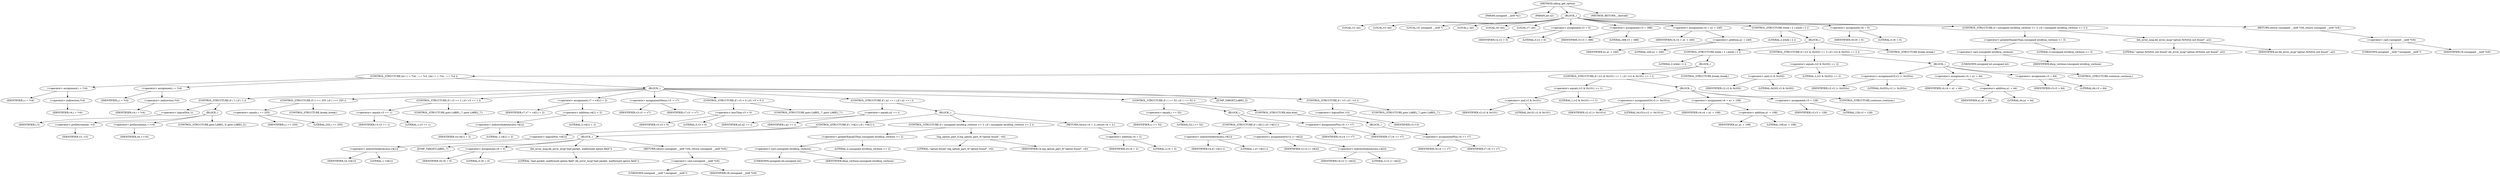 digraph udhcp_get_option {  
"1000107" [label = "(METHOD,udhcp_get_option)" ]
"1000108" [label = "(PARAM,unsigned __int8 *a1)" ]
"1000109" [label = "(PARAM,int a2)" ]
"1000110" [label = "(BLOCK,,)" ]
"1000111" [label = "(LOCAL,v2: int)" ]
"1000112" [label = "(LOCAL,v3: int)" ]
"1000113" [label = "(LOCAL,v4: unsigned __int8 *)" ]
"1000114" [label = "(LOCAL,i: int)" ]
"1000115" [label = "(LOCAL,v6: int)" ]
"1000116" [label = "(LOCAL,v7: int)" ]
"1000117" [label = "(<operator>.assignment,v2 = 0)" ]
"1000118" [label = "(IDENTIFIER,v2,v2 = 0)" ]
"1000119" [label = "(LITERAL,0,v2 = 0)" ]
"1000120" [label = "(<operator>.assignment,v3 = 388)" ]
"1000121" [label = "(IDENTIFIER,v3,v3 = 388)" ]
"1000122" [label = "(LITERAL,388,v3 = 388)" ]
"1000123" [label = "(<operator>.assignment,v4 = a1 + 240)" ]
"1000124" [label = "(IDENTIFIER,v4,v4 = a1 + 240)" ]
"1000125" [label = "(<operator>.addition,a1 + 240)" ]
"1000126" [label = "(IDENTIFIER,a1,a1 + 240)" ]
"1000127" [label = "(LITERAL,240,a1 + 240)" ]
"1000128" [label = "(CONTROL_STRUCTURE,while ( 2 ),while ( 2 ))" ]
"1000129" [label = "(LITERAL,2,while ( 2 ))" ]
"1000130" [label = "(BLOCK,,)" ]
"1000131" [label = "(CONTROL_STRUCTURE,while ( 2 ),while ( 2 ))" ]
"1000132" [label = "(LITERAL,2,while ( 2 ))" ]
"1000133" [label = "(BLOCK,,)" ]
"1000134" [label = "(CONTROL_STRUCTURE,for ( i = *v4; ; i = *v4 ),for ( i = *v4; ; i = *v4 ))" ]
"1000135" [label = "(<operator>.assignment,i = *v4)" ]
"1000136" [label = "(IDENTIFIER,i,i = *v4)" ]
"1000137" [label = "(<operator>.indirection,*v4)" ]
"1000138" [label = "(IDENTIFIER,v4,i = *v4)" ]
"1000139" [label = "(<operator>.assignment,i = *v4)" ]
"1000140" [label = "(IDENTIFIER,i,i = *v4)" ]
"1000141" [label = "(<operator>.indirection,*v4)" ]
"1000142" [label = "(IDENTIFIER,v4,i = *v4)" ]
"1000143" [label = "(BLOCK,,)" ]
"1000144" [label = "(CONTROL_STRUCTURE,if ( !i ),if ( !i ))" ]
"1000145" [label = "(<operator>.logicalNot,!i)" ]
"1000146" [label = "(IDENTIFIER,i,!i)" ]
"1000147" [label = "(BLOCK,,)" ]
"1000148" [label = "(<operator>.preDecrement,--v3)" ]
"1000149" [label = "(IDENTIFIER,v3,--v3)" ]
"1000150" [label = "(<operator>.preIncrement,++v4)" ]
"1000151" [label = "(IDENTIFIER,v4,++v4)" ]
"1000152" [label = "(CONTROL_STRUCTURE,goto LABEL_5;,goto LABEL_5;)" ]
"1000153" [label = "(CONTROL_STRUCTURE,if ( i == 255 ),if ( i == 255 ))" ]
"1000154" [label = "(<operator>.equals,i == 255)" ]
"1000155" [label = "(IDENTIFIER,i,i == 255)" ]
"1000156" [label = "(LITERAL,255,i == 255)" ]
"1000157" [label = "(CONTROL_STRUCTURE,break;,break;)" ]
"1000158" [label = "(CONTROL_STRUCTURE,if ( v3 == 1 ),if ( v3 == 1 ))" ]
"1000159" [label = "(<operator>.equals,v3 == 1)" ]
"1000160" [label = "(IDENTIFIER,v3,v3 == 1)" ]
"1000161" [label = "(LITERAL,1,v3 == 1)" ]
"1000162" [label = "(CONTROL_STRUCTURE,goto LABEL_7;,goto LABEL_7;)" ]
"1000163" [label = "(<operator>.assignment,v7 = v4[1] + 2)" ]
"1000164" [label = "(IDENTIFIER,v7,v7 = v4[1] + 2)" ]
"1000165" [label = "(<operator>.addition,v4[1] + 2)" ]
"1000166" [label = "(<operator>.indirectIndexAccess,v4[1])" ]
"1000167" [label = "(IDENTIFIER,v4,v4[1] + 2)" ]
"1000168" [label = "(LITERAL,1,v4[1] + 2)" ]
"1000169" [label = "(LITERAL,2,v4[1] + 2)" ]
"1000170" [label = "(<operator>.assignmentMinus,v3 -= v7)" ]
"1000171" [label = "(IDENTIFIER,v3,v3 -= v7)" ]
"1000172" [label = "(IDENTIFIER,v7,v3 -= v7)" ]
"1000173" [label = "(CONTROL_STRUCTURE,if ( v3 < 0 ),if ( v3 < 0 ))" ]
"1000174" [label = "(<operator>.lessThan,v3 < 0)" ]
"1000175" [label = "(IDENTIFIER,v3,v3 < 0)" ]
"1000176" [label = "(LITERAL,0,v3 < 0)" ]
"1000177" [label = "(CONTROL_STRUCTURE,goto LABEL_7;,goto LABEL_7;)" ]
"1000178" [label = "(CONTROL_STRUCTURE,if ( a2 == i ),if ( a2 == i ))" ]
"1000179" [label = "(<operator>.equals,a2 == i)" ]
"1000180" [label = "(IDENTIFIER,a2,a2 == i)" ]
"1000181" [label = "(IDENTIFIER,i,a2 == i)" ]
"1000182" [label = "(BLOCK,,)" ]
"1000183" [label = "(CONTROL_STRUCTURE,if ( !v4[1] ),if ( !v4[1] ))" ]
"1000184" [label = "(<operator>.logicalNot,!v4[1])" ]
"1000185" [label = "(<operator>.indirectIndexAccess,v4[1])" ]
"1000186" [label = "(IDENTIFIER,v4,!v4[1])" ]
"1000187" [label = "(LITERAL,1,!v4[1])" ]
"1000188" [label = "(BLOCK,,)" ]
"1000189" [label = "(JUMP_TARGET,LABEL_7)" ]
"1000190" [label = "(<operator>.assignment,v6 = 0)" ]
"1000191" [label = "(IDENTIFIER,v6,v6 = 0)" ]
"1000192" [label = "(LITERAL,0,v6 = 0)" ]
"1000193" [label = "(bb_error_msg,bb_error_msg(\"bad packet, malformed option field\"))" ]
"1000194" [label = "(LITERAL,\"bad packet, malformed option field\",bb_error_msg(\"bad packet, malformed option field\"))" ]
"1000195" [label = "(RETURN,return (unsigned __int8 *)v6;,return (unsigned __int8 *)v6;)" ]
"1000196" [label = "(<operator>.cast,(unsigned __int8 *)v6)" ]
"1000197" [label = "(UNKNOWN,unsigned __int8 *,unsigned __int8 *)" ]
"1000198" [label = "(IDENTIFIER,v6,(unsigned __int8 *)v6)" ]
"1000199" [label = "(CONTROL_STRUCTURE,if ( (unsigned int)dhcp_verbose >= 2 ),if ( (unsigned int)dhcp_verbose >= 2 ))" ]
"1000200" [label = "(<operator>.greaterEqualsThan,(unsigned int)dhcp_verbose >= 2)" ]
"1000201" [label = "(<operator>.cast,(unsigned int)dhcp_verbose)" ]
"1000202" [label = "(UNKNOWN,unsigned int,unsigned int)" ]
"1000203" [label = "(IDENTIFIER,dhcp_verbose,(unsigned int)dhcp_verbose)" ]
"1000204" [label = "(LITERAL,2,(unsigned int)dhcp_verbose >= 2)" ]
"1000205" [label = "(log_option_part_0,log_option_part_0(\"option found\", v4))" ]
"1000206" [label = "(LITERAL,\"option found\",log_option_part_0(\"option found\", v4))" ]
"1000207" [label = "(IDENTIFIER,v4,log_option_part_0(\"option found\", v4))" ]
"1000208" [label = "(RETURN,return v4 + 2;,return v4 + 2;)" ]
"1000209" [label = "(<operator>.addition,v4 + 2)" ]
"1000210" [label = "(IDENTIFIER,v4,v4 + 2)" ]
"1000211" [label = "(LITERAL,2,v4 + 2)" ]
"1000212" [label = "(CONTROL_STRUCTURE,if ( i == 52 ),if ( i == 52 ))" ]
"1000213" [label = "(<operator>.equals,i == 52)" ]
"1000214" [label = "(IDENTIFIER,i,i == 52)" ]
"1000215" [label = "(LITERAL,52,i == 52)" ]
"1000216" [label = "(BLOCK,,)" ]
"1000217" [label = "(CONTROL_STRUCTURE,if ( v4[1] ),if ( v4[1] ))" ]
"1000218" [label = "(<operator>.indirectIndexAccess,v4[1])" ]
"1000219" [label = "(IDENTIFIER,v4,if ( v4[1] ))" ]
"1000220" [label = "(LITERAL,1,if ( v4[1] ))" ]
"1000221" [label = "(<operators>.assignmentOr,v2 |= v4[2])" ]
"1000222" [label = "(IDENTIFIER,v2,v2 |= v4[2])" ]
"1000223" [label = "(<operator>.indirectIndexAccess,v4[2])" ]
"1000224" [label = "(IDENTIFIER,v4,v2 |= v4[2])" ]
"1000225" [label = "(LITERAL,2,v2 |= v4[2])" ]
"1000226" [label = "(<operator>.assignmentPlus,v4 += v7)" ]
"1000227" [label = "(IDENTIFIER,v4,v4 += v7)" ]
"1000228" [label = "(IDENTIFIER,v7,v4 += v7)" ]
"1000229" [label = "(CONTROL_STRUCTURE,else,else)" ]
"1000230" [label = "(BLOCK,,)" ]
"1000231" [label = "(<operator>.assignmentPlus,v4 += v7)" ]
"1000232" [label = "(IDENTIFIER,v4,v4 += v7)" ]
"1000233" [label = "(IDENTIFIER,v7,v4 += v7)" ]
"1000234" [label = "(JUMP_TARGET,LABEL_5)" ]
"1000235" [label = "(CONTROL_STRUCTURE,if ( !v3 ),if ( !v3 ))" ]
"1000236" [label = "(<operator>.logicalNot,!v3)" ]
"1000237" [label = "(IDENTIFIER,v3,!v3)" ]
"1000238" [label = "(CONTROL_STRUCTURE,goto LABEL_7;,goto LABEL_7;)" ]
"1000239" [label = "(CONTROL_STRUCTURE,if ( (v2 & 0x101) == 1 ),if ( (v2 & 0x101) == 1 ))" ]
"1000240" [label = "(<operator>.equals,(v2 & 0x101) == 1)" ]
"1000241" [label = "(<operator>.and,v2 & 0x101)" ]
"1000242" [label = "(IDENTIFIER,v2,v2 & 0x101)" ]
"1000243" [label = "(LITERAL,0x101,v2 & 0x101)" ]
"1000244" [label = "(LITERAL,1,(v2 & 0x101) == 1)" ]
"1000245" [label = "(BLOCK,,)" ]
"1000246" [label = "(<operators>.assignmentOr,v2 |= 0x101u)" ]
"1000247" [label = "(IDENTIFIER,v2,v2 |= 0x101u)" ]
"1000248" [label = "(LITERAL,0x101u,v2 |= 0x101u)" ]
"1000249" [label = "(<operator>.assignment,v4 = a1 + 108)" ]
"1000250" [label = "(IDENTIFIER,v4,v4 = a1 + 108)" ]
"1000251" [label = "(<operator>.addition,a1 + 108)" ]
"1000252" [label = "(IDENTIFIER,a1,a1 + 108)" ]
"1000253" [label = "(LITERAL,108,a1 + 108)" ]
"1000254" [label = "(<operator>.assignment,v3 = 128)" ]
"1000255" [label = "(IDENTIFIER,v3,v3 = 128)" ]
"1000256" [label = "(LITERAL,128,v3 = 128)" ]
"1000257" [label = "(CONTROL_STRUCTURE,continue;,continue;)" ]
"1000258" [label = "(CONTROL_STRUCTURE,break;,break;)" ]
"1000259" [label = "(CONTROL_STRUCTURE,if ( (v2 & 0x202) == 2 ),if ( (v2 & 0x202) == 2 ))" ]
"1000260" [label = "(<operator>.equals,(v2 & 0x202) == 2)" ]
"1000261" [label = "(<operator>.and,v2 & 0x202)" ]
"1000262" [label = "(IDENTIFIER,v2,v2 & 0x202)" ]
"1000263" [label = "(LITERAL,0x202,v2 & 0x202)" ]
"1000264" [label = "(LITERAL,2,(v2 & 0x202) == 2)" ]
"1000265" [label = "(BLOCK,,)" ]
"1000266" [label = "(<operators>.assignmentOr,v2 |= 0x202u)" ]
"1000267" [label = "(IDENTIFIER,v2,v2 |= 0x202u)" ]
"1000268" [label = "(LITERAL,0x202u,v2 |= 0x202u)" ]
"1000269" [label = "(<operator>.assignment,v4 = a1 + 44)" ]
"1000270" [label = "(IDENTIFIER,v4,v4 = a1 + 44)" ]
"1000271" [label = "(<operator>.addition,a1 + 44)" ]
"1000272" [label = "(IDENTIFIER,a1,a1 + 44)" ]
"1000273" [label = "(LITERAL,44,a1 + 44)" ]
"1000274" [label = "(<operator>.assignment,v3 = 64)" ]
"1000275" [label = "(IDENTIFIER,v3,v3 = 64)" ]
"1000276" [label = "(LITERAL,64,v3 = 64)" ]
"1000277" [label = "(CONTROL_STRUCTURE,continue;,continue;)" ]
"1000278" [label = "(CONTROL_STRUCTURE,break;,break;)" ]
"1000279" [label = "(<operator>.assignment,v6 = 0)" ]
"1000280" [label = "(IDENTIFIER,v6,v6 = 0)" ]
"1000281" [label = "(LITERAL,0,v6 = 0)" ]
"1000282" [label = "(CONTROL_STRUCTURE,if ( (unsigned int)dhcp_verbose >= 3 ),if ( (unsigned int)dhcp_verbose >= 3 ))" ]
"1000283" [label = "(<operator>.greaterEqualsThan,(unsigned int)dhcp_verbose >= 3)" ]
"1000284" [label = "(<operator>.cast,(unsigned int)dhcp_verbose)" ]
"1000285" [label = "(UNKNOWN,unsigned int,unsigned int)" ]
"1000286" [label = "(IDENTIFIER,dhcp_verbose,(unsigned int)dhcp_verbose)" ]
"1000287" [label = "(LITERAL,3,(unsigned int)dhcp_verbose >= 3)" ]
"1000288" [label = "(bb_error_msg,bb_error_msg(\"option 0x%02x not found\", a2))" ]
"1000289" [label = "(LITERAL,\"option 0x%02x not found\",bb_error_msg(\"option 0x%02x not found\", a2))" ]
"1000290" [label = "(IDENTIFIER,a2,bb_error_msg(\"option 0x%02x not found\", a2))" ]
"1000291" [label = "(RETURN,return (unsigned __int8 *)v6;,return (unsigned __int8 *)v6;)" ]
"1000292" [label = "(<operator>.cast,(unsigned __int8 *)v6)" ]
"1000293" [label = "(UNKNOWN,unsigned __int8 *,unsigned __int8 *)" ]
"1000294" [label = "(IDENTIFIER,v6,(unsigned __int8 *)v6)" ]
"1000295" [label = "(METHOD_RETURN,__fastcall)" ]
  "1000107" -> "1000108" 
  "1000107" -> "1000109" 
  "1000107" -> "1000110" 
  "1000107" -> "1000295" 
  "1000110" -> "1000111" 
  "1000110" -> "1000112" 
  "1000110" -> "1000113" 
  "1000110" -> "1000114" 
  "1000110" -> "1000115" 
  "1000110" -> "1000116" 
  "1000110" -> "1000117" 
  "1000110" -> "1000120" 
  "1000110" -> "1000123" 
  "1000110" -> "1000128" 
  "1000110" -> "1000279" 
  "1000110" -> "1000282" 
  "1000110" -> "1000291" 
  "1000117" -> "1000118" 
  "1000117" -> "1000119" 
  "1000120" -> "1000121" 
  "1000120" -> "1000122" 
  "1000123" -> "1000124" 
  "1000123" -> "1000125" 
  "1000125" -> "1000126" 
  "1000125" -> "1000127" 
  "1000128" -> "1000129" 
  "1000128" -> "1000130" 
  "1000130" -> "1000131" 
  "1000130" -> "1000259" 
  "1000130" -> "1000278" 
  "1000131" -> "1000132" 
  "1000131" -> "1000133" 
  "1000133" -> "1000134" 
  "1000133" -> "1000239" 
  "1000133" -> "1000258" 
  "1000134" -> "1000135" 
  "1000134" -> "1000139" 
  "1000134" -> "1000143" 
  "1000135" -> "1000136" 
  "1000135" -> "1000137" 
  "1000137" -> "1000138" 
  "1000139" -> "1000140" 
  "1000139" -> "1000141" 
  "1000141" -> "1000142" 
  "1000143" -> "1000144" 
  "1000143" -> "1000153" 
  "1000143" -> "1000158" 
  "1000143" -> "1000163" 
  "1000143" -> "1000170" 
  "1000143" -> "1000173" 
  "1000143" -> "1000178" 
  "1000143" -> "1000212" 
  "1000143" -> "1000234" 
  "1000143" -> "1000235" 
  "1000144" -> "1000145" 
  "1000144" -> "1000147" 
  "1000145" -> "1000146" 
  "1000147" -> "1000148" 
  "1000147" -> "1000150" 
  "1000147" -> "1000152" 
  "1000148" -> "1000149" 
  "1000150" -> "1000151" 
  "1000153" -> "1000154" 
  "1000153" -> "1000157" 
  "1000154" -> "1000155" 
  "1000154" -> "1000156" 
  "1000158" -> "1000159" 
  "1000158" -> "1000162" 
  "1000159" -> "1000160" 
  "1000159" -> "1000161" 
  "1000163" -> "1000164" 
  "1000163" -> "1000165" 
  "1000165" -> "1000166" 
  "1000165" -> "1000169" 
  "1000166" -> "1000167" 
  "1000166" -> "1000168" 
  "1000170" -> "1000171" 
  "1000170" -> "1000172" 
  "1000173" -> "1000174" 
  "1000173" -> "1000177" 
  "1000174" -> "1000175" 
  "1000174" -> "1000176" 
  "1000178" -> "1000179" 
  "1000178" -> "1000182" 
  "1000179" -> "1000180" 
  "1000179" -> "1000181" 
  "1000182" -> "1000183" 
  "1000182" -> "1000199" 
  "1000182" -> "1000208" 
  "1000183" -> "1000184" 
  "1000183" -> "1000188" 
  "1000184" -> "1000185" 
  "1000185" -> "1000186" 
  "1000185" -> "1000187" 
  "1000188" -> "1000189" 
  "1000188" -> "1000190" 
  "1000188" -> "1000193" 
  "1000188" -> "1000195" 
  "1000190" -> "1000191" 
  "1000190" -> "1000192" 
  "1000193" -> "1000194" 
  "1000195" -> "1000196" 
  "1000196" -> "1000197" 
  "1000196" -> "1000198" 
  "1000199" -> "1000200" 
  "1000199" -> "1000205" 
  "1000200" -> "1000201" 
  "1000200" -> "1000204" 
  "1000201" -> "1000202" 
  "1000201" -> "1000203" 
  "1000205" -> "1000206" 
  "1000205" -> "1000207" 
  "1000208" -> "1000209" 
  "1000209" -> "1000210" 
  "1000209" -> "1000211" 
  "1000212" -> "1000213" 
  "1000212" -> "1000216" 
  "1000212" -> "1000229" 
  "1000213" -> "1000214" 
  "1000213" -> "1000215" 
  "1000216" -> "1000217" 
  "1000216" -> "1000226" 
  "1000217" -> "1000218" 
  "1000217" -> "1000221" 
  "1000218" -> "1000219" 
  "1000218" -> "1000220" 
  "1000221" -> "1000222" 
  "1000221" -> "1000223" 
  "1000223" -> "1000224" 
  "1000223" -> "1000225" 
  "1000226" -> "1000227" 
  "1000226" -> "1000228" 
  "1000229" -> "1000230" 
  "1000230" -> "1000231" 
  "1000231" -> "1000232" 
  "1000231" -> "1000233" 
  "1000235" -> "1000236" 
  "1000235" -> "1000238" 
  "1000236" -> "1000237" 
  "1000239" -> "1000240" 
  "1000239" -> "1000245" 
  "1000240" -> "1000241" 
  "1000240" -> "1000244" 
  "1000241" -> "1000242" 
  "1000241" -> "1000243" 
  "1000245" -> "1000246" 
  "1000245" -> "1000249" 
  "1000245" -> "1000254" 
  "1000245" -> "1000257" 
  "1000246" -> "1000247" 
  "1000246" -> "1000248" 
  "1000249" -> "1000250" 
  "1000249" -> "1000251" 
  "1000251" -> "1000252" 
  "1000251" -> "1000253" 
  "1000254" -> "1000255" 
  "1000254" -> "1000256" 
  "1000259" -> "1000260" 
  "1000259" -> "1000265" 
  "1000260" -> "1000261" 
  "1000260" -> "1000264" 
  "1000261" -> "1000262" 
  "1000261" -> "1000263" 
  "1000265" -> "1000266" 
  "1000265" -> "1000269" 
  "1000265" -> "1000274" 
  "1000265" -> "1000277" 
  "1000266" -> "1000267" 
  "1000266" -> "1000268" 
  "1000269" -> "1000270" 
  "1000269" -> "1000271" 
  "1000271" -> "1000272" 
  "1000271" -> "1000273" 
  "1000274" -> "1000275" 
  "1000274" -> "1000276" 
  "1000279" -> "1000280" 
  "1000279" -> "1000281" 
  "1000282" -> "1000283" 
  "1000282" -> "1000288" 
  "1000283" -> "1000284" 
  "1000283" -> "1000287" 
  "1000284" -> "1000285" 
  "1000284" -> "1000286" 
  "1000288" -> "1000289" 
  "1000288" -> "1000290" 
  "1000291" -> "1000292" 
  "1000292" -> "1000293" 
  "1000292" -> "1000294" 
}
